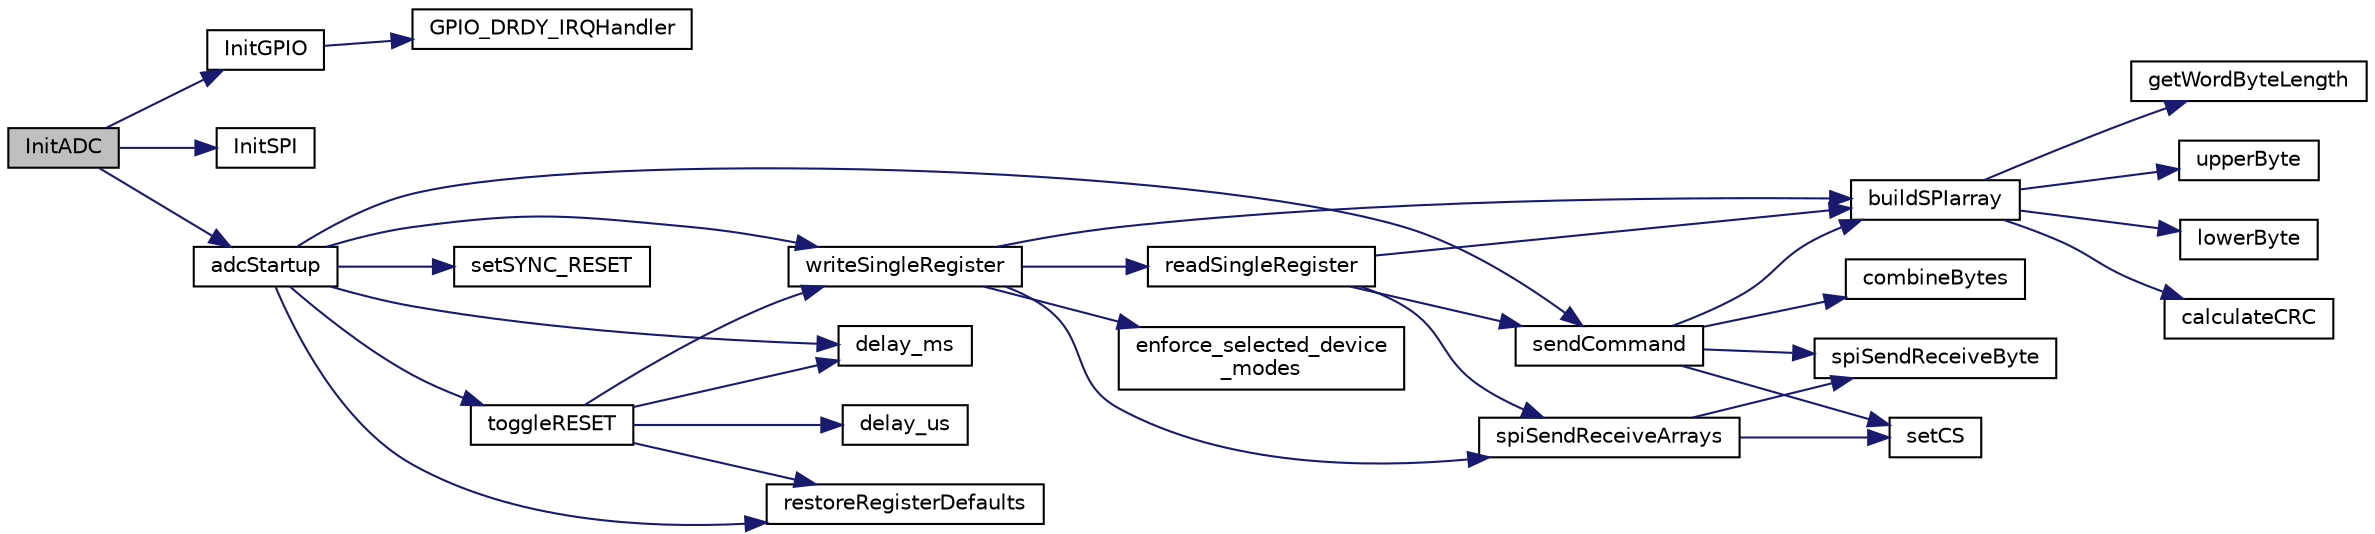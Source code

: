 digraph "InitADC"
{
  edge [fontname="Helvetica",fontsize="10",labelfontname="Helvetica",labelfontsize="10"];
  node [fontname="Helvetica",fontsize="10",shape=record];
  rankdir="LR";
  Node1 [label="InitADC",height=0.2,width=0.4,color="black", fillcolor="grey75", style="filled", fontcolor="black"];
  Node1 -> Node2 [color="midnightblue",fontsize="10",style="solid",fontname="Helvetica"];
  Node2 [label="InitGPIO",height=0.2,width=0.4,color="black", fillcolor="white", style="filled",URL="$hal_8c.html#afe7a49ab9879bd7044b35eb779f30712"];
  Node2 -> Node3 [color="midnightblue",fontsize="10",style="solid",fontname="Helvetica"];
  Node3 [label="GPIO_DRDY_IRQHandler",height=0.2,width=0.4,color="black", fillcolor="white", style="filled",URL="$hal_8c.html#a6aee4dc5db1188e28367b5572e9e657b"];
  Node1 -> Node4 [color="midnightblue",fontsize="10",style="solid",fontname="Helvetica"];
  Node4 [label="InitSPI",height=0.2,width=0.4,color="black", fillcolor="white", style="filled",URL="$hal_8c.html#a23c7094e31707b24fc3094961bd5f189"];
  Node1 -> Node5 [color="midnightblue",fontsize="10",style="solid",fontname="Helvetica"];
  Node5 [label="adcStartup",height=0.2,width=0.4,color="black", fillcolor="white", style="filled",URL="$ads131b04-q1_8c.html#a54b2058be64bee68c87b0103dc5897bc"];
  Node5 -> Node6 [color="midnightblue",fontsize="10",style="solid",fontname="Helvetica"];
  Node6 [label="delay_ms",height=0.2,width=0.4,color="black", fillcolor="white", style="filled",URL="$hal_8c.html#adc5028a111121aefb6deb1d19b322e2a"];
  Node5 -> Node7 [color="midnightblue",fontsize="10",style="solid",fontname="Helvetica"];
  Node7 [label="setSYNC_RESET",height=0.2,width=0.4,color="black", fillcolor="white", style="filled",URL="$hal_8c.html#a93fc851413d7efaf507bf0ba450db20a"];
  Node5 -> Node8 [color="midnightblue",fontsize="10",style="solid",fontname="Helvetica"];
  Node8 [label="toggleRESET",height=0.2,width=0.4,color="black", fillcolor="white", style="filled",URL="$hal_8c.html#ab6ca614d6a3401c3148a4238ef403ad6"];
  Node8 -> Node6 [color="midnightblue",fontsize="10",style="solid",fontname="Helvetica"];
  Node8 -> Node9 [color="midnightblue",fontsize="10",style="solid",fontname="Helvetica"];
  Node9 [label="delay_us",height=0.2,width=0.4,color="black", fillcolor="white", style="filled",URL="$hal_8c.html#a99dd54c5a2a9038400e78c330876961a"];
  Node8 -> Node10 [color="midnightblue",fontsize="10",style="solid",fontname="Helvetica"];
  Node10 [label="restoreRegisterDefaults",height=0.2,width=0.4,color="black", fillcolor="white", style="filled",URL="$ads131b04-q1_8c.html#ac4f76ae3a80f28d1aada3028b97d7f0f"];
  Node8 -> Node11 [color="midnightblue",fontsize="10",style="solid",fontname="Helvetica"];
  Node11 [label="writeSingleRegister",height=0.2,width=0.4,color="black", fillcolor="white", style="filled",URL="$ads131b04-q1_8c.html#a3b1136cc268346515e5abbc9d3e09957"];
  Node11 -> Node12 [color="midnightblue",fontsize="10",style="solid",fontname="Helvetica"];
  Node12 [label="enforce_selected_device\l_modes",height=0.2,width=0.4,color="black", fillcolor="white", style="filled",URL="$ads131b04-q1_8c.html#a713083f4da32b1ddad91208aacc2a80c"];
  Node11 -> Node13 [color="midnightblue",fontsize="10",style="solid",fontname="Helvetica"];
  Node13 [label="buildSPIarray",height=0.2,width=0.4,color="black", fillcolor="white", style="filled",URL="$ads131b04-q1_8c.html#ab2f511862ca31a3abe00611d3fb96cad"];
  Node13 -> Node14 [color="midnightblue",fontsize="10",style="solid",fontname="Helvetica"];
  Node14 [label="getWordByteLength",height=0.2,width=0.4,color="black", fillcolor="white", style="filled",URL="$ads131b04-q1_8c.html#a692618db664dfbd1a3cf72c79a4ba92e"];
  Node13 -> Node15 [color="midnightblue",fontsize="10",style="solid",fontname="Helvetica"];
  Node15 [label="upperByte",height=0.2,width=0.4,color="black", fillcolor="white", style="filled",URL="$ads131b04-q1_8c.html#ae22ba9edbcb89f0397f691e5df4ebf5e"];
  Node13 -> Node16 [color="midnightblue",fontsize="10",style="solid",fontname="Helvetica"];
  Node16 [label="lowerByte",height=0.2,width=0.4,color="black", fillcolor="white", style="filled",URL="$ads131b04-q1_8c.html#a2ab715b48990b41aeb27e1dcc139faca"];
  Node13 -> Node17 [color="midnightblue",fontsize="10",style="solid",fontname="Helvetica"];
  Node17 [label="calculateCRC",height=0.2,width=0.4,color="black", fillcolor="white", style="filled",URL="$ads131b04-q1_8c.html#aa3da137cfd0b2c940b7280adf1dac3c6"];
  Node11 -> Node18 [color="midnightblue",fontsize="10",style="solid",fontname="Helvetica"];
  Node18 [label="spiSendReceiveArrays",height=0.2,width=0.4,color="black", fillcolor="white", style="filled",URL="$hal_8c.html#aeedf09aeb5db930b2af96bf6569c4796"];
  Node18 -> Node19 [color="midnightblue",fontsize="10",style="solid",fontname="Helvetica"];
  Node19 [label="setCS",height=0.2,width=0.4,color="black", fillcolor="white", style="filled",URL="$hal_8c.html#a13b6835c7e9ed2dcd7f14cababef8004"];
  Node18 -> Node20 [color="midnightblue",fontsize="10",style="solid",fontname="Helvetica"];
  Node20 [label="spiSendReceiveByte",height=0.2,width=0.4,color="black", fillcolor="white", style="filled",URL="$hal_8c.html#a27c2e023582f965ef6c147817bfefea5"];
  Node11 -> Node21 [color="midnightblue",fontsize="10",style="solid",fontname="Helvetica"];
  Node21 [label="readSingleRegister",height=0.2,width=0.4,color="black", fillcolor="white", style="filled",URL="$ads131b04-q1_8c.html#ab435401437068646e9e754d766f05236"];
  Node21 -> Node13 [color="midnightblue",fontsize="10",style="solid",fontname="Helvetica"];
  Node21 -> Node18 [color="midnightblue",fontsize="10",style="solid",fontname="Helvetica"];
  Node21 -> Node22 [color="midnightblue",fontsize="10",style="solid",fontname="Helvetica"];
  Node22 [label="sendCommand",height=0.2,width=0.4,color="black", fillcolor="white", style="filled",URL="$ads131b04-q1_8c.html#a088f83118b69d2d7d3b91c8d1ac96b83"];
  Node22 -> Node13 [color="midnightblue",fontsize="10",style="solid",fontname="Helvetica"];
  Node22 -> Node19 [color="midnightblue",fontsize="10",style="solid",fontname="Helvetica"];
  Node22 -> Node20 [color="midnightblue",fontsize="10",style="solid",fontname="Helvetica"];
  Node22 -> Node23 [color="midnightblue",fontsize="10",style="solid",fontname="Helvetica"];
  Node23 [label="combineBytes",height=0.2,width=0.4,color="black", fillcolor="white", style="filled",URL="$ads131b04-q1_8c.html#a3dd5f54fa61b9126aae613c6bdda9a01"];
  Node5 -> Node10 [color="midnightblue",fontsize="10",style="solid",fontname="Helvetica"];
  Node5 -> Node22 [color="midnightblue",fontsize="10",style="solid",fontname="Helvetica"];
  Node5 -> Node11 [color="midnightblue",fontsize="10",style="solid",fontname="Helvetica"];
}
